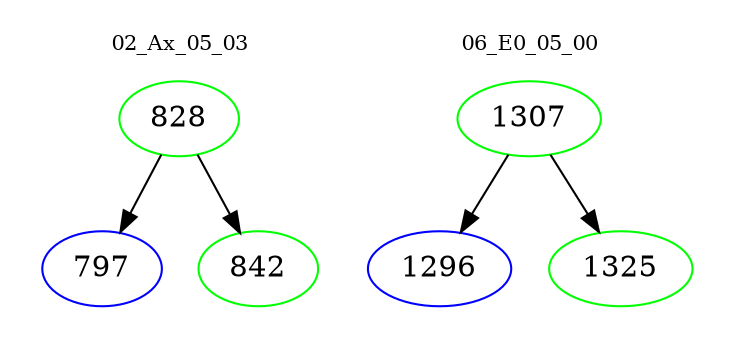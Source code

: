 digraph{
subgraph cluster_0 {
color = white
label = "02_Ax_05_03";
fontsize=10;
T0_828 [label="828", color="green"]
T0_828 -> T0_797 [color="black"]
T0_797 [label="797", color="blue"]
T0_828 -> T0_842 [color="black"]
T0_842 [label="842", color="green"]
}
subgraph cluster_1 {
color = white
label = "06_E0_05_00";
fontsize=10;
T1_1307 [label="1307", color="green"]
T1_1307 -> T1_1296 [color="black"]
T1_1296 [label="1296", color="blue"]
T1_1307 -> T1_1325 [color="black"]
T1_1325 [label="1325", color="green"]
}
}
